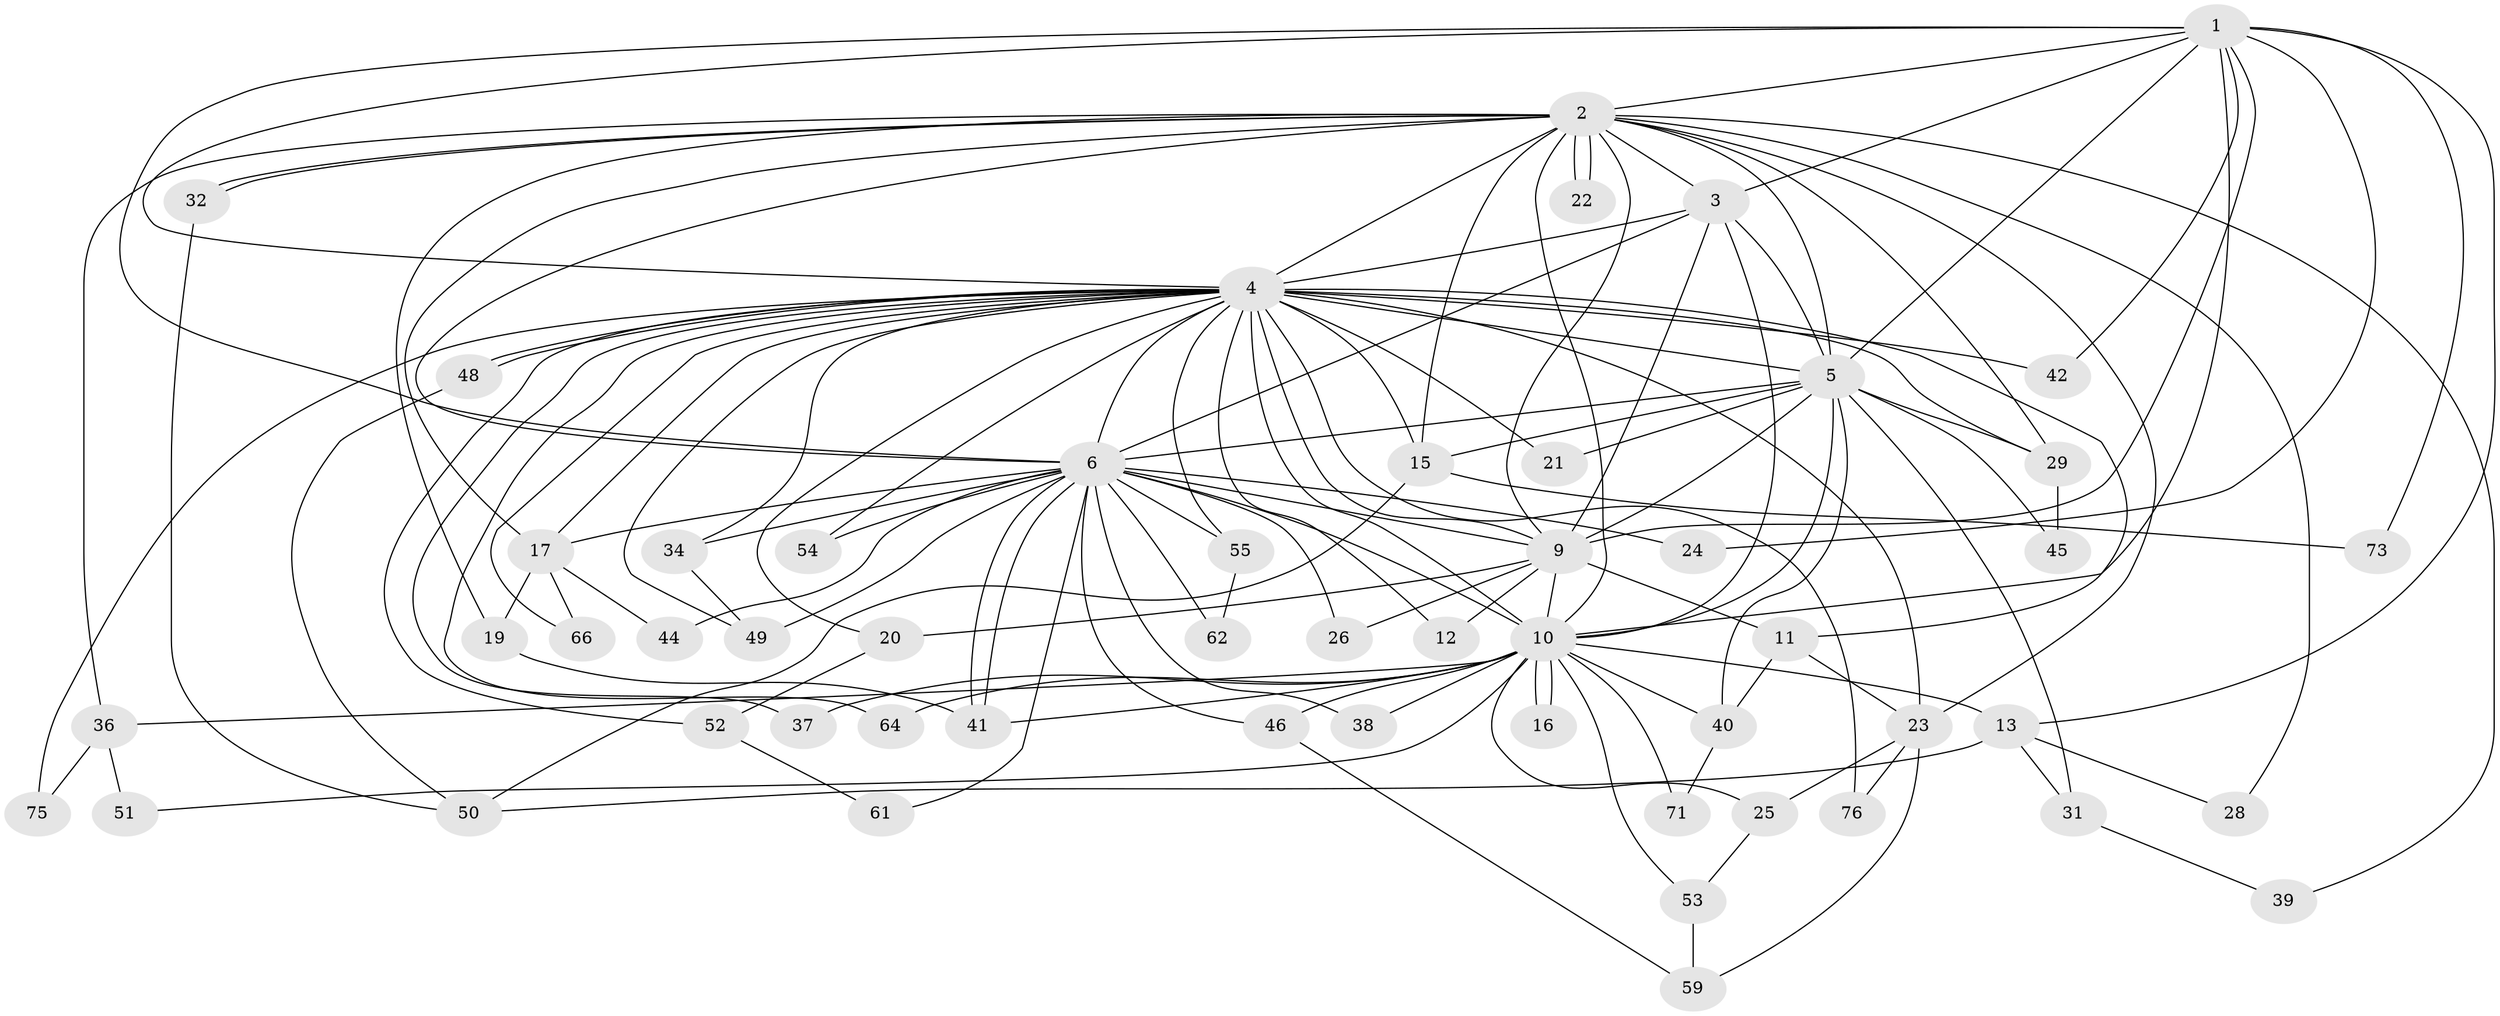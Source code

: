 // Generated by graph-tools (version 1.1) at 2025/23/03/03/25 07:23:39]
// undirected, 54 vertices, 131 edges
graph export_dot {
graph [start="1"]
  node [color=gray90,style=filled];
  1 [super="+27"];
  2 [super="+8"];
  3 [super="+74"];
  4 [super="+7"];
  5 [super="+14"];
  6 [super="+35"];
  9 [super="+60"];
  10 [super="+70"];
  11 [super="+33"];
  12;
  13;
  15 [super="+30"];
  16;
  17 [super="+18"];
  19 [super="+63"];
  20;
  21;
  22;
  23 [super="+65"];
  24;
  25;
  26;
  28;
  29 [super="+43"];
  31;
  32;
  34;
  36 [super="+56"];
  37;
  38;
  39;
  40 [super="+69"];
  41 [super="+67"];
  42;
  44;
  45;
  46 [super="+47"];
  48 [super="+72"];
  49 [super="+58"];
  50 [super="+57"];
  51;
  52;
  53;
  54;
  55;
  59 [super="+68"];
  61;
  62;
  64;
  66;
  71;
  73;
  75;
  76;
  1 -- 2 [weight=2];
  1 -- 3;
  1 -- 4 [weight=2];
  1 -- 5;
  1 -- 6;
  1 -- 9;
  1 -- 10 [weight=3];
  1 -- 13;
  1 -- 24;
  1 -- 42;
  1 -- 73;
  2 -- 3 [weight=2];
  2 -- 4 [weight=4];
  2 -- 5 [weight=3];
  2 -- 6 [weight=2];
  2 -- 9 [weight=2];
  2 -- 10 [weight=2];
  2 -- 22;
  2 -- 22;
  2 -- 28;
  2 -- 32;
  2 -- 32;
  2 -- 36;
  2 -- 39;
  2 -- 15;
  2 -- 19;
  2 -- 29;
  2 -- 17;
  2 -- 23;
  3 -- 4 [weight=3];
  3 -- 5;
  3 -- 6;
  3 -- 9;
  3 -- 10;
  4 -- 5 [weight=2];
  4 -- 6 [weight=2];
  4 -- 9 [weight=2];
  4 -- 10 [weight=2];
  4 -- 11 [weight=2];
  4 -- 12;
  4 -- 17;
  4 -- 29;
  4 -- 37;
  4 -- 42;
  4 -- 48;
  4 -- 48;
  4 -- 52;
  4 -- 55;
  4 -- 64;
  4 -- 66;
  4 -- 76;
  4 -- 34;
  4 -- 75;
  4 -- 20;
  4 -- 21;
  4 -- 54;
  4 -- 23;
  4 -- 15;
  4 -- 49;
  5 -- 6 [weight=2];
  5 -- 9;
  5 -- 10;
  5 -- 15;
  5 -- 21;
  5 -- 31;
  5 -- 40;
  5 -- 45;
  5 -- 29;
  6 -- 9 [weight=2];
  6 -- 10;
  6 -- 17;
  6 -- 24;
  6 -- 26;
  6 -- 34;
  6 -- 38;
  6 -- 41;
  6 -- 41;
  6 -- 44;
  6 -- 46;
  6 -- 49;
  6 -- 54;
  6 -- 55;
  6 -- 61;
  6 -- 62;
  9 -- 10;
  9 -- 12;
  9 -- 20;
  9 -- 26;
  9 -- 11;
  10 -- 13;
  10 -- 16;
  10 -- 16;
  10 -- 25;
  10 -- 36;
  10 -- 37;
  10 -- 38;
  10 -- 40;
  10 -- 46 [weight=2];
  10 -- 51;
  10 -- 53;
  10 -- 64;
  10 -- 71;
  10 -- 41;
  11 -- 23;
  11 -- 40;
  13 -- 28;
  13 -- 31;
  13 -- 50;
  15 -- 50;
  15 -- 73;
  17 -- 19;
  17 -- 66;
  17 -- 44;
  19 -- 41;
  20 -- 52;
  23 -- 25;
  23 -- 59;
  23 -- 76;
  25 -- 53;
  29 -- 45;
  31 -- 39;
  32 -- 50;
  34 -- 49;
  36 -- 51 [weight=2];
  36 -- 75;
  40 -- 71;
  46 -- 59;
  48 -- 50;
  52 -- 61;
  53 -- 59;
  55 -- 62;
}
